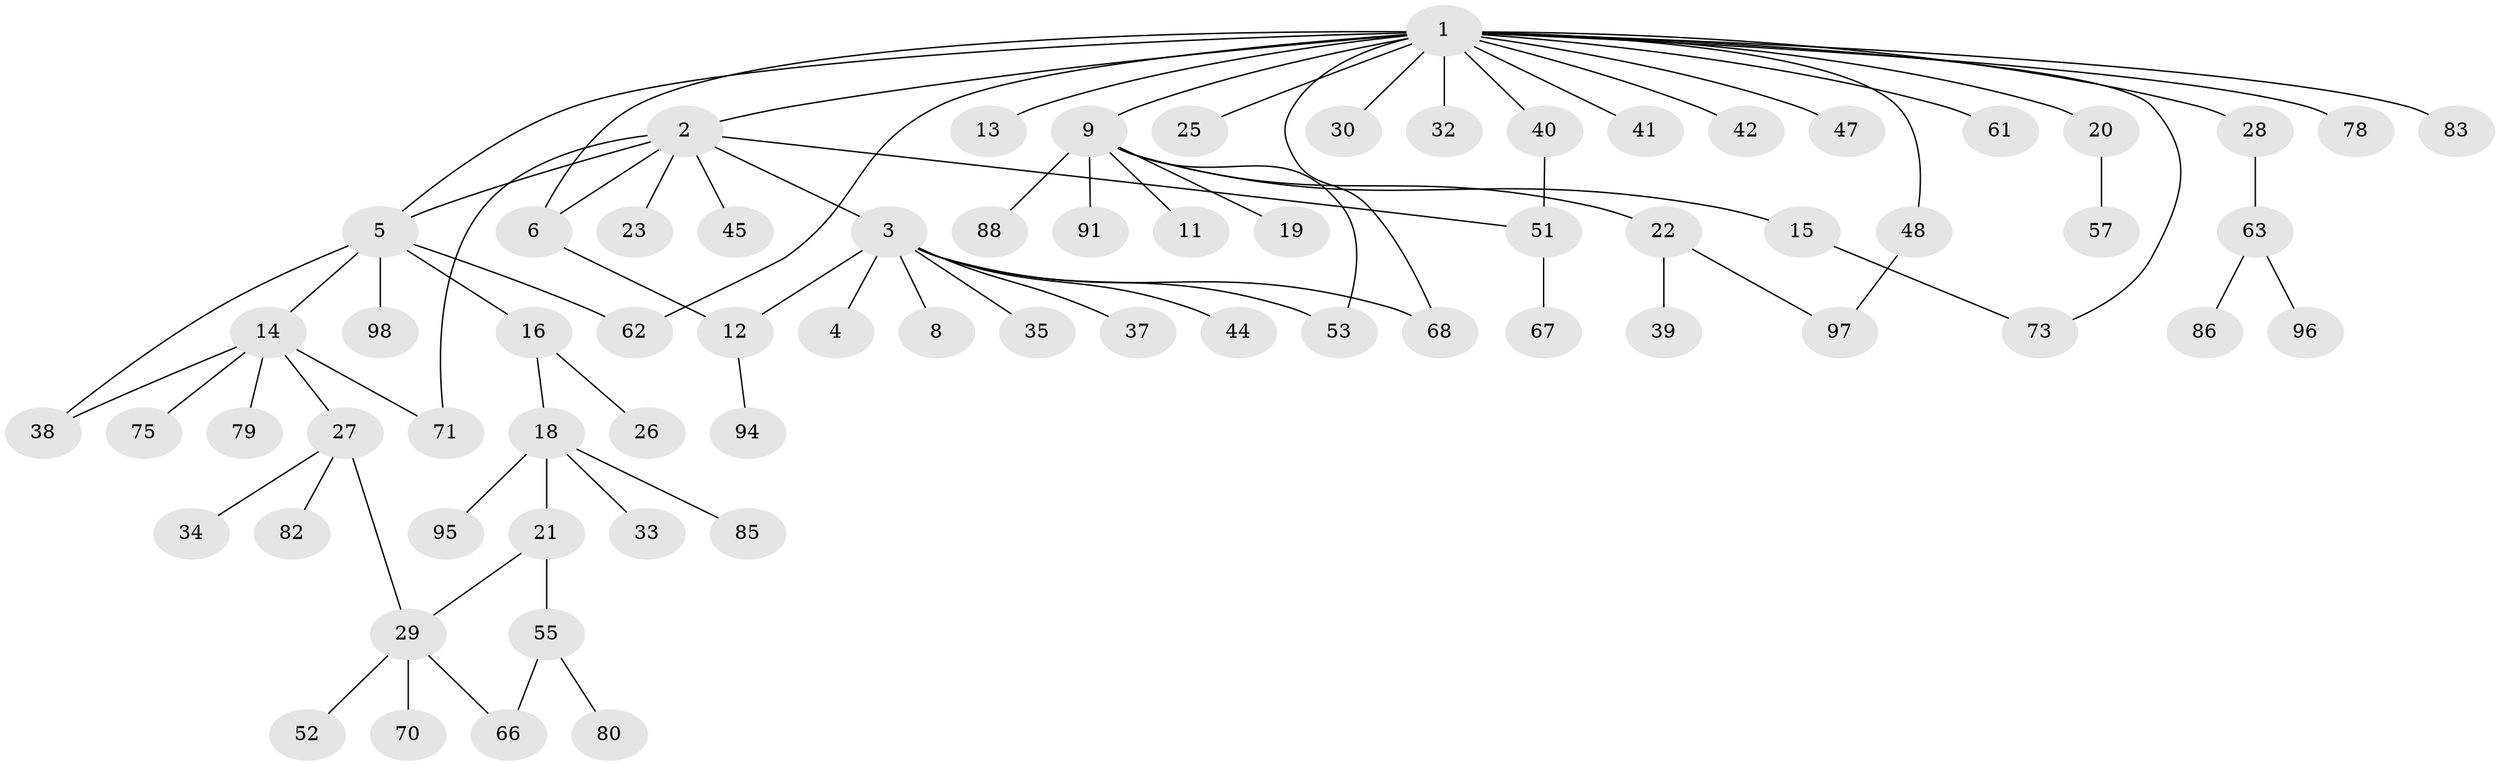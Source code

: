 // Generated by graph-tools (version 1.1) at 2025/23/03/03/25 07:23:51]
// undirected, 69 vertices, 81 edges
graph export_dot {
graph [start="1"]
  node [color=gray90,style=filled];
  1 [super="+7"];
  2 [super="+60"];
  3 [super="+90"];
  4;
  5 [super="+17"];
  6 [super="+10"];
  8 [super="+46"];
  9 [super="+89"];
  11 [super="+64"];
  12;
  13;
  14 [super="+65"];
  15 [super="+49"];
  16;
  18 [super="+54"];
  19;
  20 [super="+58"];
  21 [super="+24"];
  22 [super="+56"];
  23;
  25;
  26;
  27 [super="+72"];
  28 [super="+31"];
  29 [super="+36"];
  30;
  32;
  33 [super="+84"];
  34;
  35 [super="+59"];
  37;
  38 [super="+43"];
  39;
  40 [super="+50"];
  41;
  42;
  44;
  45;
  47 [super="+92"];
  48;
  51 [super="+87"];
  52;
  53;
  55 [super="+69"];
  57;
  61;
  62 [super="+81"];
  63;
  66 [super="+76"];
  67;
  68 [super="+74"];
  70;
  71;
  73 [super="+77"];
  75;
  78;
  79;
  80;
  82;
  83;
  85;
  86 [super="+93"];
  88;
  91;
  94;
  95;
  96;
  97;
  98;
  1 -- 2;
  1 -- 5 [weight=2];
  1 -- 9;
  1 -- 20;
  1 -- 28;
  1 -- 30;
  1 -- 32;
  1 -- 47;
  1 -- 48;
  1 -- 61;
  1 -- 68;
  1 -- 78;
  1 -- 83;
  1 -- 6;
  1 -- 40;
  1 -- 41;
  1 -- 42;
  1 -- 73;
  1 -- 13;
  1 -- 25;
  1 -- 62 [weight=2];
  2 -- 3;
  2 -- 5;
  2 -- 6;
  2 -- 23;
  2 -- 45;
  2 -- 51;
  2 -- 71;
  3 -- 4;
  3 -- 8;
  3 -- 12;
  3 -- 35;
  3 -- 37;
  3 -- 44;
  3 -- 53;
  3 -- 68;
  5 -- 14;
  5 -- 16;
  5 -- 62;
  5 -- 98;
  5 -- 38;
  6 -- 12;
  9 -- 11;
  9 -- 15;
  9 -- 19;
  9 -- 22;
  9 -- 53;
  9 -- 88;
  9 -- 91;
  12 -- 94;
  14 -- 27;
  14 -- 38;
  14 -- 71;
  14 -- 75;
  14 -- 79;
  15 -- 73;
  16 -- 18;
  16 -- 26;
  18 -- 21;
  18 -- 33;
  18 -- 85;
  18 -- 95;
  20 -- 57;
  21 -- 55;
  21 -- 29;
  22 -- 39;
  22 -- 97;
  27 -- 29;
  27 -- 34;
  27 -- 82;
  28 -- 63;
  29 -- 52;
  29 -- 70;
  29 -- 66;
  40 -- 51;
  48 -- 97;
  51 -- 67;
  55 -- 66;
  55 -- 80;
  63 -- 86;
  63 -- 96;
}
